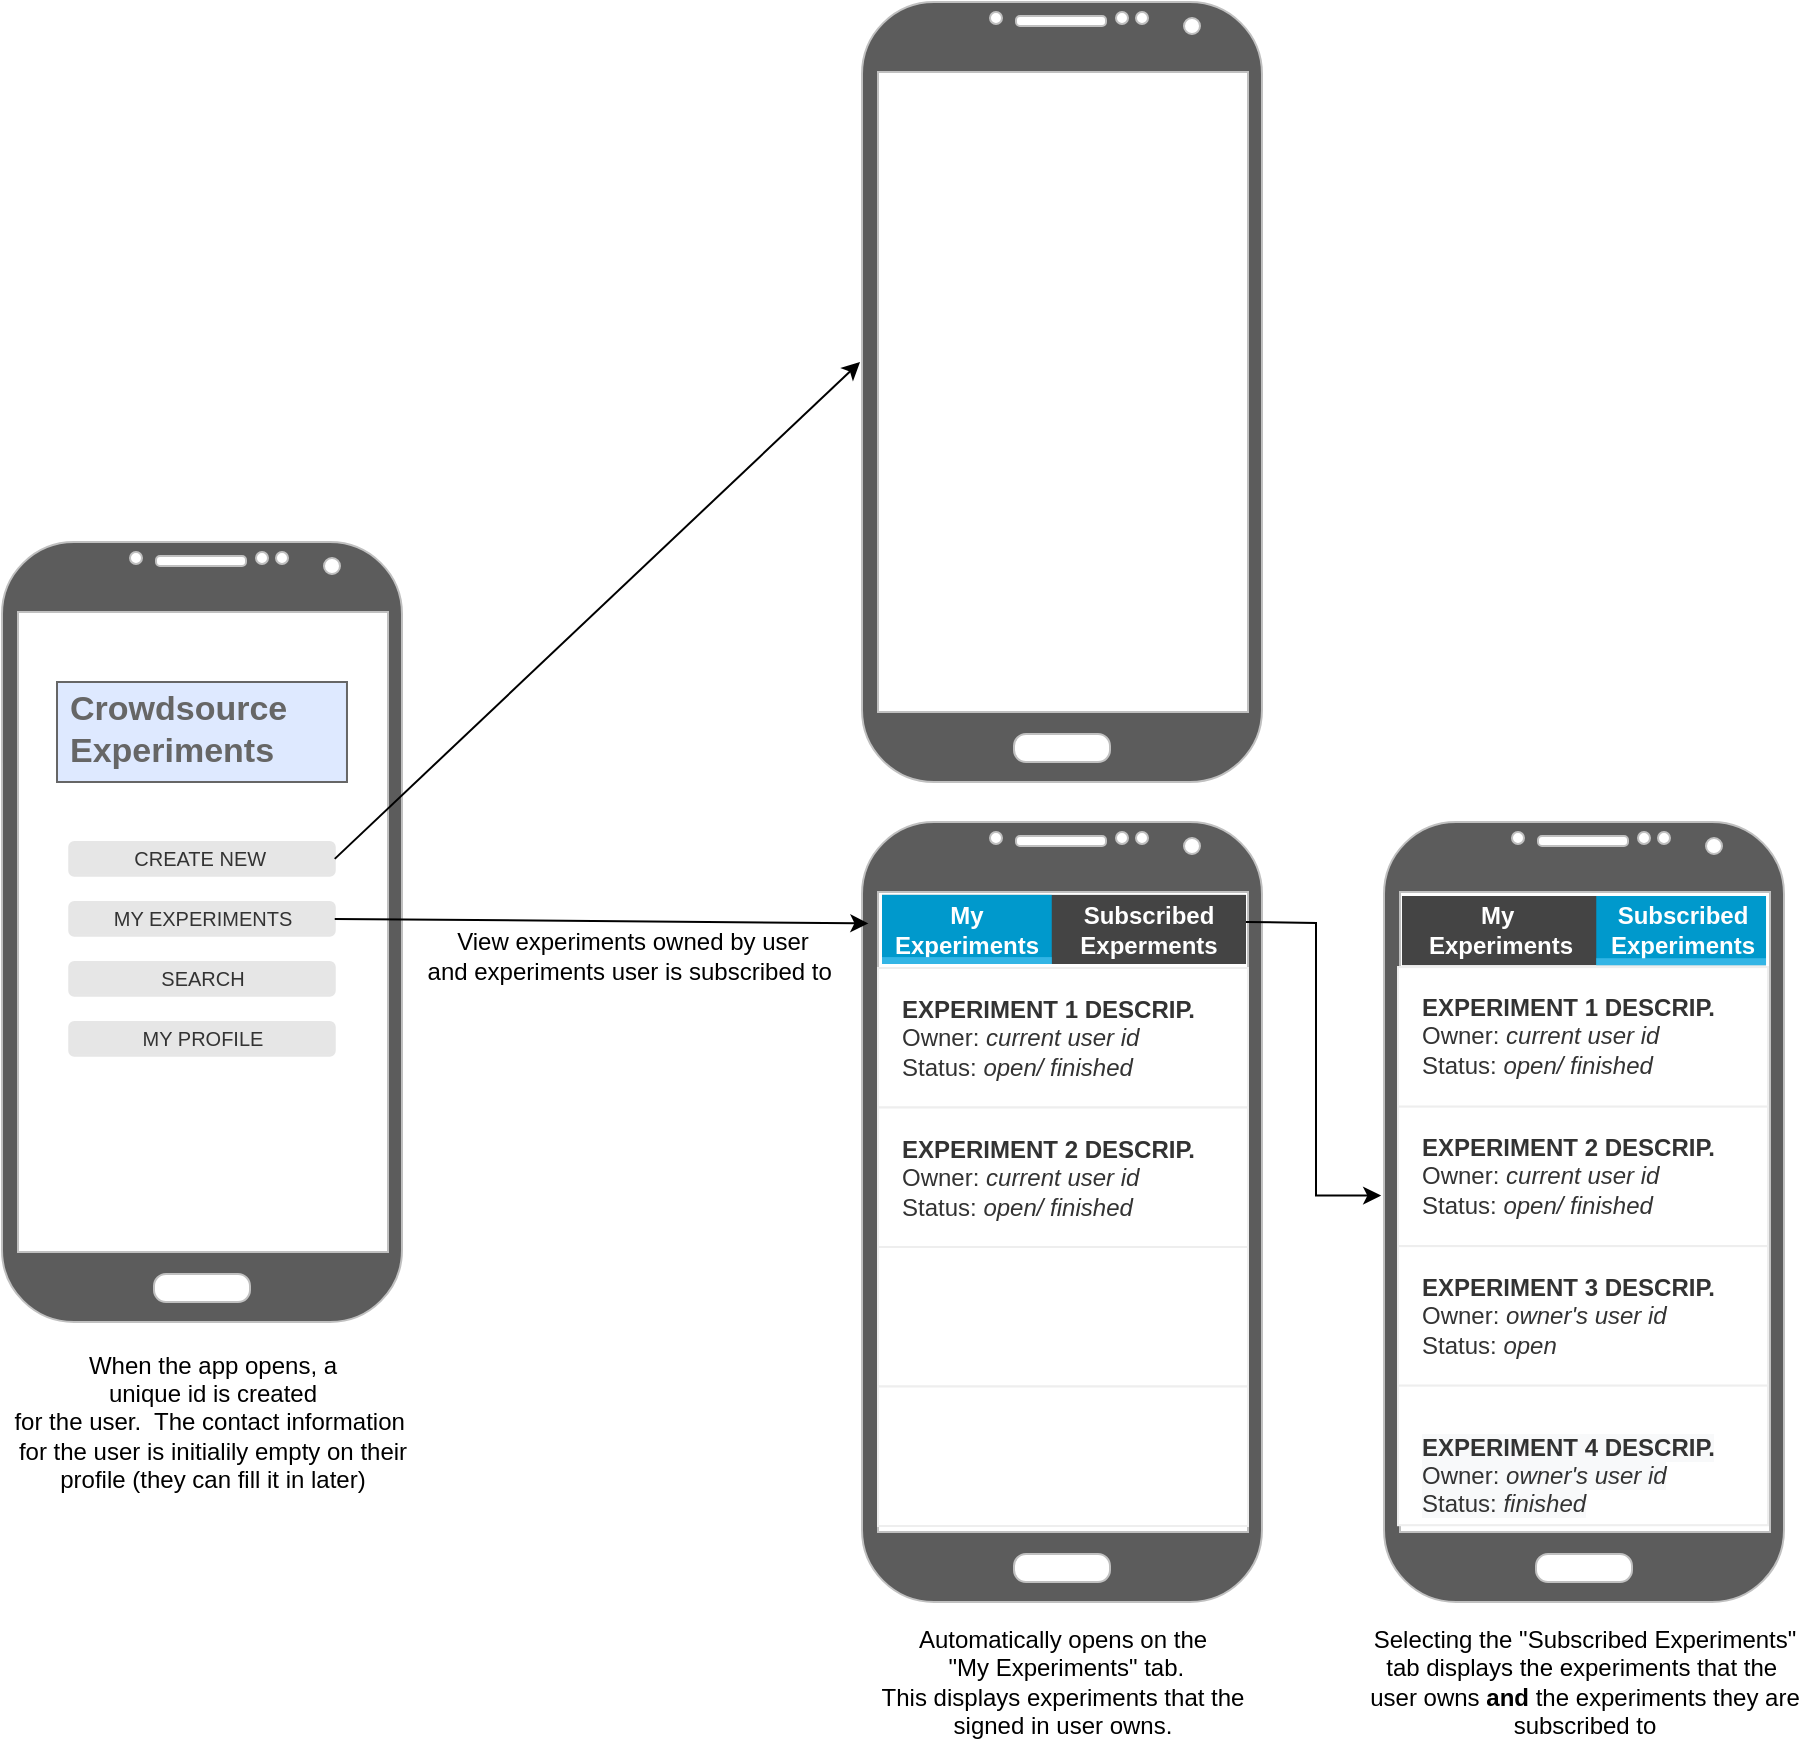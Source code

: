 <mxfile version="14.4.3" type="device"><diagram id="l-69HtQZhwqCe5DRJIec" name="Page-1"><mxGraphModel dx="1038" dy="630" grid="1" gridSize="10" guides="1" tooltips="1" connect="1" arrows="1" fold="1" page="1" pageScale="1" pageWidth="1300" pageHeight="1050" math="0" shadow="0"><root><mxCell id="0"/><mxCell id="1" parent="0"/><mxCell id="x9F41JiLQZ0xglxYKl2n-1" value="" style="verticalLabelPosition=bottom;verticalAlign=top;html=1;shadow=0;dashed=0;strokeWidth=1;shape=mxgraph.android.phone2;strokeColor=#c0c0c0;fillColor=#5C5C5C;" vertex="1" parent="1"><mxGeometry x="10" y="290" width="200" height="390" as="geometry"/></mxCell><mxCell id="x9F41JiLQZ0xglxYKl2n-3" value="MY EXPERIMENTS" style="rounded=1;html=1;shadow=0;dashed=0;whiteSpace=wrap;fontSize=10;fillColor=#E6E6E6;align=center;strokeColor=#E6E6E6;fontColor=#333333;" vertex="1" parent="1"><mxGeometry x="43.62" y="470" width="132.75" height="16.88" as="geometry"/></mxCell><mxCell id="x9F41JiLQZ0xglxYKl2n-4" value="CREATE NEW&amp;nbsp;" style="rounded=1;html=1;shadow=0;dashed=0;whiteSpace=wrap;fontSize=10;fillColor=#E6E6E6;align=center;strokeColor=#E6E6E6;fontColor=#333333;" vertex="1" parent="1"><mxGeometry x="43.62" y="440" width="132.75" height="16.88" as="geometry"/></mxCell><mxCell id="x9F41JiLQZ0xglxYKl2n-5" value="MY PROFILE" style="rounded=1;html=1;shadow=0;dashed=0;whiteSpace=wrap;fontSize=10;fillColor=#E6E6E6;align=center;strokeColor=#E6E6E6;fontColor=#333333;" vertex="1" parent="1"><mxGeometry x="43.62" y="530" width="132.75" height="16.88" as="geometry"/></mxCell><mxCell id="x9F41JiLQZ0xglxYKl2n-7" value="SEARCH" style="rounded=1;html=1;shadow=0;dashed=0;whiteSpace=wrap;fontSize=10;fillColor=#E6E6E6;align=center;strokeColor=#E6E6E6;fontColor=#333333;" vertex="1" parent="1"><mxGeometry x="43.62" y="500" width="132.75" height="16.88" as="geometry"/></mxCell><mxCell id="x9F41JiLQZ0xglxYKl2n-8" value="&lt;h4&gt;&lt;span&gt;Crowdsource&lt;br&gt;&lt;/span&gt;&lt;span&gt;Experiments&lt;/span&gt;&lt;/h4&gt;" style="strokeWidth=1;shadow=0;dashed=0;align=center;html=1;shape=mxgraph.mockup.text.textBox;fontColor=#666666;align=left;fontSize=17;spacingLeft=4;spacingTop=-3;strokeColor=#666666;mainText=;fillColor=#DEE9FF;" vertex="1" parent="1"><mxGeometry x="37.5" y="360" width="144.99" height="50" as="geometry"/></mxCell><mxCell id="x9F41JiLQZ0xglxYKl2n-9" value="" style="verticalLabelPosition=bottom;verticalAlign=top;html=1;shadow=0;dashed=0;strokeWidth=1;shape=mxgraph.android.phone2;strokeColor=#c0c0c0;fillColor=#5C5C5C;" vertex="1" parent="1"><mxGeometry x="440" y="20" width="200" height="390" as="geometry"/></mxCell><mxCell id="x9F41JiLQZ0xglxYKl2n-15" value="" style="endArrow=classic;html=1;exitX=1;exitY=0.5;exitDx=0;exitDy=0;" edge="1" parent="1" source="x9F41JiLQZ0xglxYKl2n-4"><mxGeometry width="50" height="50" relative="1" as="geometry"><mxPoint x="196" y="214" as="sourcePoint"/><mxPoint x="439" y="200" as="targetPoint"/><Array as="points"/></mxGeometry></mxCell><mxCell id="x9F41JiLQZ0xglxYKl2n-17" value="" style="verticalLabelPosition=bottom;verticalAlign=top;html=1;shadow=0;dashed=0;strokeWidth=1;shape=mxgraph.android.phone2;strokeColor=#c0c0c0;fillColor=#5C5C5C;" vertex="1" parent="1"><mxGeometry x="440" y="430" width="200" height="390" as="geometry"/></mxCell><mxCell id="x9F41JiLQZ0xglxYKl2n-18" value="" style="endArrow=classic;html=1;exitX=1;exitY=0.5;exitDx=0;exitDy=0;entryX=0.016;entryY=0.13;entryDx=0;entryDy=0;entryPerimeter=0;" edge="1" parent="1" source="x9F41JiLQZ0xglxYKl2n-3" target="x9F41JiLQZ0xglxYKl2n-17"><mxGeometry width="50" height="50" relative="1" as="geometry"><mxPoint x="186.37" y="458.44" as="sourcePoint"/><mxPoint x="449" y="210" as="targetPoint"/><Array as="points"/></mxGeometry></mxCell><mxCell id="x9F41JiLQZ0xglxYKl2n-19" value="" style="strokeWidth=1;html=1;shadow=0;dashed=0;shape=mxgraph.android.rrect;rSize=0;fillColor=#444444;strokeColor=none;" vertex="1" parent="1"><mxGeometry x="450" y="466.44" width="182" height="34.56" as="geometry"/></mxCell><mxCell id="x9F41JiLQZ0xglxYKl2n-21" value="My &lt;br&gt;Experiments" style="strokeWidth=1;html=1;shadow=0;dashed=0;shape=mxgraph.android.rrect;rSize=0;fontStyle=1;fillColor=#0099cc;strokeColor=none;fontColor=#ffffff;" vertex="1" parent="x9F41JiLQZ0xglxYKl2n-19"><mxGeometry width="84.875" height="34.56" as="geometry"/></mxCell><mxCell id="x9F41JiLQZ0xglxYKl2n-22" value="" style="strokeWidth=1;html=1;shadow=0;dashed=0;shape=mxgraph.android.rrect;rSize=0;fillColor=#33b5e5;strokeColor=none;" vertex="1" parent="x9F41JiLQZ0xglxYKl2n-21"><mxGeometry y="31.104" width="84.875" height="3.456" as="geometry"/></mxCell><mxCell id="x9F41JiLQZ0xglxYKl2n-23" value="Subscribed&lt;br&gt;Experments" style="strokeWidth=1;html=1;shadow=0;dashed=0;shape=mxgraph.android.anchor;fontStyle=1;fontColor=#ffffff;" vertex="1" parent="x9F41JiLQZ0xglxYKl2n-19"><mxGeometry x="84.879" width="97.121" height="34.56" as="geometry"/></mxCell><mxCell id="x9F41JiLQZ0xglxYKl2n-24" value="" style="strokeWidth=1;html=1;shadow=0;dashed=0;shape=mxgraph.android.anchor;fontStyle=1;fontColor=#ffffff;" vertex="1" parent="x9F41JiLQZ0xglxYKl2n-19"><mxGeometry x="127.312" width="42.437" height="34.56" as="geometry"/></mxCell><mxCell id="x9F41JiLQZ0xglxYKl2n-30" value="" style="strokeWidth=1;html=1;shadow=0;dashed=0;shape=mxgraph.android.rrect;rSize=0;strokeColor=#eeeeee;fillColor=#ffffff;gradientColor=none;" vertex="1" parent="1"><mxGeometry x="448" y="503" width="185" height="279" as="geometry"/></mxCell><mxCell id="x9F41JiLQZ0xglxYKl2n-31" value="&lt;font style=&quot;font-size: 12px&quot;&gt;&lt;b&gt;EXPERIMENT 1 DESCRIP.&lt;/b&gt;&lt;br&gt;Owner: &lt;i&gt;current user id&lt;/i&gt;&lt;br&gt;Status: &lt;i&gt;open/ finished&lt;/i&gt;&lt;br&gt;&lt;/font&gt;" style="strokeColor=inherit;fillColor=inherit;gradientColor=inherit;strokeWidth=1;html=1;shadow=0;dashed=0;shape=mxgraph.android.rrect;rSize=0;align=left;spacingLeft=10;fontSize=8;fontColor=#333333;" vertex="1" parent="x9F41JiLQZ0xglxYKl2n-30"><mxGeometry width="185" height="69.75" as="geometry"/></mxCell><mxCell id="x9F41JiLQZ0xglxYKl2n-32" value="&lt;b style=&quot;font-size: 12px&quot;&gt;EXPERIMENT 2 DESCRIP.&lt;/b&gt;&lt;br style=&quot;font-size: 12px&quot;&gt;&lt;span style=&quot;font-size: 12px&quot;&gt;Owner: &lt;i&gt;current user id&lt;/i&gt;&lt;br&gt;&lt;/span&gt;&lt;span style=&quot;font-size: 12px&quot;&gt;Status:&amp;nbsp;&lt;/span&gt;&lt;i style=&quot;font-size: 12px&quot;&gt;open/ finished&lt;/i&gt;&lt;span style=&quot;font-size: 12px&quot;&gt;&lt;br&gt;&lt;/span&gt;" style="strokeColor=inherit;fillColor=inherit;gradientColor=inherit;strokeWidth=1;html=1;shadow=0;dashed=0;shape=mxgraph.android.rrect;rSize=0;align=left;spacingLeft=10;fontSize=8;fontColor=#333333;" vertex="1" parent="x9F41JiLQZ0xglxYKl2n-30"><mxGeometry y="69.75" width="185" height="69.75" as="geometry"/></mxCell><mxCell id="x9F41JiLQZ0xglxYKl2n-33" value="" style="strokeColor=inherit;fillColor=inherit;gradientColor=inherit;strokeWidth=1;html=1;shadow=0;dashed=0;shape=mxgraph.android.rrect;rSize=0;align=left;spacingLeft=10;fontSize=8;fontColor=#333333;" vertex="1" parent="x9F41JiLQZ0xglxYKl2n-30"><mxGeometry y="139.5" width="185" height="69.75" as="geometry"/></mxCell><mxCell id="x9F41JiLQZ0xglxYKl2n-34" value="" style="strokeColor=inherit;fillColor=inherit;gradientColor=inherit;strokeWidth=1;html=1;shadow=0;dashed=0;shape=mxgraph.android.rrect;rSize=0;align=left;spacingLeft=10;fontSize=8;fontColor=#333333;" vertex="1" parent="x9F41JiLQZ0xglxYKl2n-30"><mxGeometry y="209.25" width="185" height="69.75" as="geometry"/></mxCell><mxCell id="x9F41JiLQZ0xglxYKl2n-35" value="" style="verticalLabelPosition=bottom;verticalAlign=top;html=1;shadow=0;dashed=0;strokeWidth=1;shape=mxgraph.android.phone2;strokeColor=#c0c0c0;fillColor=#5C5C5C;" vertex="1" parent="1"><mxGeometry x="701" y="430" width="200" height="390" as="geometry"/></mxCell><mxCell id="x9F41JiLQZ0xglxYKl2n-37" value="View experiments owned by user&lt;br&gt;and experiments user is subscribed to&amp;nbsp;" style="text;html=1;align=center;verticalAlign=middle;resizable=0;points=[];autosize=1;" vertex="1" parent="1"><mxGeometry x="215" y="481.88" width="220" height="30" as="geometry"/></mxCell><mxCell id="x9F41JiLQZ0xglxYKl2n-39" value="When the app opens, a&lt;br&gt;unique id is created &lt;br&gt;for the user.&amp;nbsp; The contact information&amp;nbsp;&lt;br&gt;for the user is initialily empty on their &lt;br&gt;profile (they can fill it in later)" style="text;html=1;align=center;verticalAlign=middle;resizable=0;points=[];autosize=1;" vertex="1" parent="1"><mxGeometry x="10" y="690" width="210" height="80" as="geometry"/></mxCell><mxCell id="x9F41JiLQZ0xglxYKl2n-40" value="Automatically opens on the&lt;br&gt;&amp;nbsp;&quot;My Experiments&quot; tab.&lt;br&gt;This displays experiments that the &lt;br&gt;signed in user owns." style="text;html=1;align=center;verticalAlign=middle;resizable=0;points=[];autosize=1;" vertex="1" parent="1"><mxGeometry x="440" y="830" width="200" height="60" as="geometry"/></mxCell><mxCell id="x9F41JiLQZ0xglxYKl2n-41" value="" style="edgeStyle=orthogonalEdgeStyle;rounded=0;orthogonalLoop=1;jettySize=auto;html=1;entryX=-0.007;entryY=0.479;entryDx=0;entryDy=0;entryPerimeter=0;" edge="1" parent="1" target="x9F41JiLQZ0xglxYKl2n-35"><mxGeometry relative="1" as="geometry"><mxPoint x="632" y="480" as="sourcePoint"/><mxPoint x="730" y="480" as="targetPoint"/></mxGeometry></mxCell><mxCell id="x9F41JiLQZ0xglxYKl2n-42" value="" style="strokeWidth=1;html=1;shadow=0;dashed=0;shape=mxgraph.android.rrect;rSize=0;fillColor=#444444;strokeColor=none;" vertex="1" parent="1"><mxGeometry x="710" y="467" width="182.005" height="34.56" as="geometry"/></mxCell><mxCell id="x9F41JiLQZ0xglxYKl2n-45" value="My&amp;nbsp;&lt;br&gt;Experiments" style="strokeWidth=1;html=1;shadow=0;dashed=0;shape=mxgraph.android.anchor;fontStyle=1;fontColor=#ffffff;" vertex="1" parent="x9F41JiLQZ0xglxYKl2n-42"><mxGeometry x="-0.001" width="97.121" height="34.56" as="geometry"/></mxCell><mxCell id="x9F41JiLQZ0xglxYKl2n-46" value="" style="strokeWidth=1;html=1;shadow=0;dashed=0;shape=mxgraph.android.anchor;fontStyle=1;fontColor=#ffffff;" vertex="1" parent="x9F41JiLQZ0xglxYKl2n-42"><mxGeometry x="127.312" width="42.437" height="34.56" as="geometry"/></mxCell><mxCell id="x9F41JiLQZ0xglxYKl2n-43" value="Subscribed&lt;br&gt;Experiments" style="strokeWidth=1;html=1;shadow=0;dashed=0;shape=mxgraph.android.rrect;rSize=0;fontStyle=1;fillColor=#0099cc;strokeColor=none;fontColor=#ffffff;" vertex="1" parent="x9F41JiLQZ0xglxYKl2n-42"><mxGeometry x="97.13" width="84.875" height="34.56" as="geometry"/></mxCell><mxCell id="x9F41JiLQZ0xglxYKl2n-44" value="" style="strokeWidth=1;html=1;shadow=0;dashed=0;shape=mxgraph.android.rrect;rSize=0;fillColor=#33b5e5;strokeColor=none;" vertex="1" parent="x9F41JiLQZ0xglxYKl2n-43"><mxGeometry y="31.104" width="84.875" height="3.456" as="geometry"/></mxCell><mxCell id="x9F41JiLQZ0xglxYKl2n-47" value="" style="strokeWidth=1;html=1;shadow=0;dashed=0;shape=mxgraph.android.rrect;rSize=0;strokeColor=#eeeeee;fillColor=#ffffff;gradientColor=none;" vertex="1" parent="1"><mxGeometry x="708" y="502.56" width="185" height="279" as="geometry"/></mxCell><mxCell id="x9F41JiLQZ0xglxYKl2n-48" value="&lt;font style=&quot;font-size: 12px&quot;&gt;&lt;b&gt;EXPERIMENT 1 DESCRIP.&lt;/b&gt;&lt;br&gt;Owner: &lt;i&gt;current user id&lt;/i&gt;&lt;br&gt;Status: &lt;i&gt;open/ finished&lt;/i&gt;&lt;br&gt;&lt;/font&gt;" style="strokeColor=inherit;fillColor=inherit;gradientColor=inherit;strokeWidth=1;html=1;shadow=0;dashed=0;shape=mxgraph.android.rrect;rSize=0;align=left;spacingLeft=10;fontSize=8;fontColor=#333333;" vertex="1" parent="x9F41JiLQZ0xglxYKl2n-47"><mxGeometry width="185" height="69.75" as="geometry"/></mxCell><mxCell id="x9F41JiLQZ0xglxYKl2n-49" value="&lt;b style=&quot;font-size: 12px&quot;&gt;EXPERIMENT 2 DESCRIP.&lt;/b&gt;&lt;br style=&quot;font-size: 12px&quot;&gt;&lt;span style=&quot;font-size: 12px&quot;&gt;Owner: &lt;i&gt;current user id&lt;/i&gt;&lt;br&gt;&lt;/span&gt;&lt;span style=&quot;font-size: 12px&quot;&gt;Status:&amp;nbsp;&lt;/span&gt;&lt;i style=&quot;font-size: 12px&quot;&gt;open/ finished&lt;/i&gt;&lt;span style=&quot;font-size: 12px&quot;&gt;&lt;br&gt;&lt;/span&gt;" style="strokeColor=inherit;fillColor=inherit;gradientColor=inherit;strokeWidth=1;html=1;shadow=0;dashed=0;shape=mxgraph.android.rrect;rSize=0;align=left;spacingLeft=10;fontSize=8;fontColor=#333333;" vertex="1" parent="x9F41JiLQZ0xglxYKl2n-47"><mxGeometry y="69.75" width="185" height="69.75" as="geometry"/></mxCell><mxCell id="x9F41JiLQZ0xglxYKl2n-50" value="&lt;b style=&quot;font-size: 12px&quot;&gt;EXPERIMENT 3 DESCRIP.&lt;/b&gt;&lt;br style=&quot;font-size: 12px&quot;&gt;&lt;span style=&quot;font-size: 12px&quot;&gt;Owner:&amp;nbsp;&lt;i&gt;owner's&amp;nbsp;user id&lt;/i&gt;&lt;br&gt;&lt;/span&gt;&lt;span style=&quot;font-size: 12px&quot;&gt;Status:&amp;nbsp;&lt;/span&gt;&lt;i style=&quot;font-size: 12px&quot;&gt;open&lt;/i&gt;" style="strokeColor=inherit;fillColor=inherit;gradientColor=inherit;strokeWidth=1;html=1;shadow=0;dashed=0;shape=mxgraph.android.rrect;rSize=0;align=left;spacingLeft=10;fontSize=8;fontColor=#333333;" vertex="1" parent="x9F41JiLQZ0xglxYKl2n-47"><mxGeometry y="139.5" width="185" height="69.75" as="geometry"/></mxCell><mxCell id="x9F41JiLQZ0xglxYKl2n-51" value="&lt;br&gt;&lt;br&gt;&lt;b style=&quot;color: rgb(51 , 51 , 51) ; font-family: &amp;#34;helvetica&amp;#34; ; font-style: normal ; letter-spacing: normal ; text-align: left ; text-indent: 0px ; text-transform: none ; word-spacing: 0px ; background-color: rgb(248 , 249 , 250) ; font-size: 12px&quot;&gt;EXPERIMENT 4 DESCRIP.&lt;/b&gt;&lt;br style=&quot;color: rgb(51 , 51 , 51) ; font-family: &amp;#34;helvetica&amp;#34; ; font-style: normal ; font-weight: 400 ; letter-spacing: normal ; text-align: left ; text-indent: 0px ; text-transform: none ; word-spacing: 0px ; background-color: rgb(248 , 249 , 250) ; font-size: 12px&quot;&gt;&lt;span style=&quot;color: rgb(51 , 51 , 51) ; font-family: &amp;#34;helvetica&amp;#34; ; font-style: normal ; font-weight: 400 ; letter-spacing: normal ; text-align: left ; text-indent: 0px ; text-transform: none ; word-spacing: 0px ; background-color: rgb(248 , 249 , 250) ; font-size: 12px&quot;&gt;Owner:&amp;nbsp;&lt;i&gt;owner's&amp;nbsp;user id&lt;/i&gt;&lt;br&gt;&lt;/span&gt;&lt;span style=&quot;color: rgb(51 , 51 , 51) ; font-family: &amp;#34;helvetica&amp;#34; ; font-style: normal ; font-weight: 400 ; letter-spacing: normal ; text-align: left ; text-indent: 0px ; text-transform: none ; word-spacing: 0px ; background-color: rgb(248 , 249 , 250) ; font-size: 12px&quot;&gt;Status:&amp;nbsp;&lt;/span&gt;&lt;i style=&quot;color: rgb(51 , 51 , 51) ; font-family: &amp;#34;helvetica&amp;#34; ; font-weight: 400 ; letter-spacing: normal ; text-align: left ; text-indent: 0px ; text-transform: none ; word-spacing: 0px ; background-color: rgb(248 , 249 , 250) ; font-size: 12px&quot;&gt;finished&lt;/i&gt;&lt;br&gt;" style="strokeColor=inherit;fillColor=inherit;gradientColor=inherit;strokeWidth=1;html=1;shadow=0;dashed=0;shape=mxgraph.android.rrect;rSize=0;align=left;spacingLeft=10;fontSize=8;fontColor=#333333;" vertex="1" parent="x9F41JiLQZ0xglxYKl2n-47"><mxGeometry y="209.25" width="185" height="69.75" as="geometry"/></mxCell><mxCell id="x9F41JiLQZ0xglxYKl2n-52" value="Selecting the &quot;Subscribed Experiments&quot;&lt;br&gt;tab displays the experiments that the&amp;nbsp;&lt;br&gt;user owns &lt;b&gt;and &lt;/b&gt;the experiments they are&lt;br&gt;subscribed to" style="text;html=1;align=center;verticalAlign=middle;resizable=0;points=[];autosize=1;" vertex="1" parent="1"><mxGeometry x="685.5" y="830" width="230" height="60" as="geometry"/></mxCell></root></mxGraphModel></diagram></mxfile>